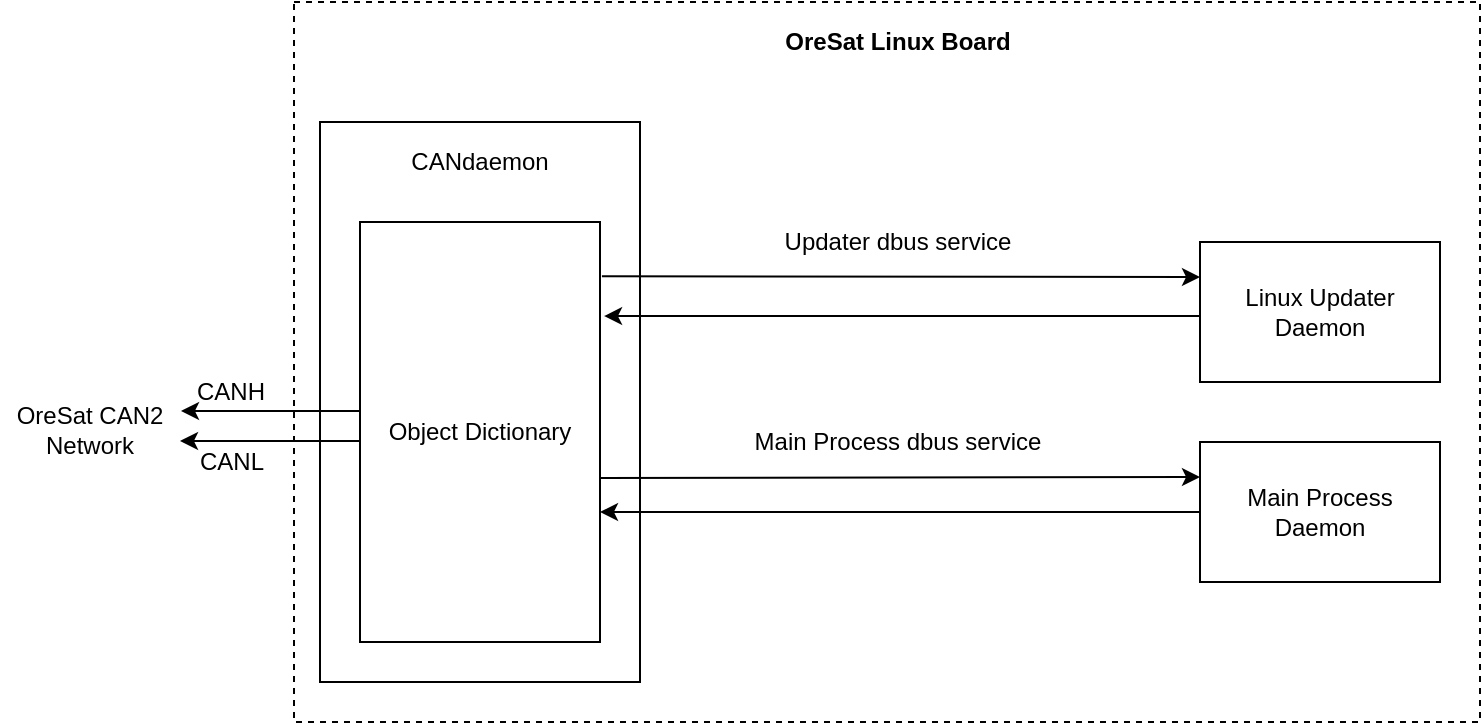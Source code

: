 <mxfile version="12.1.7" type="device" pages="1"><diagram id="zrWGUGNh6H3lSOw0vNkx" name="Page-1"><mxGraphModel dx="1404" dy="823" grid="1" gridSize="10" guides="1" tooltips="1" connect="1" arrows="1" fold="1" page="1" pageScale="1" pageWidth="850" pageHeight="1100" math="0" shadow="0"><root><mxCell id="0"/><mxCell id="1" parent="0"/><mxCell id="gxwe76bOYnUD6GTZNtVA-42" value="" style="rounded=0;whiteSpace=wrap;html=1;dashed=1;" vertex="1" parent="1"><mxGeometry x="227" y="200" width="593" height="360" as="geometry"/></mxCell><mxCell id="gxwe76bOYnUD6GTZNtVA-1" value="" style="rounded=0;whiteSpace=wrap;html=1;" vertex="1" parent="1"><mxGeometry x="240" y="260" width="160" height="280" as="geometry"/></mxCell><mxCell id="gxwe76bOYnUD6GTZNtVA-2" value="Object Dictionary" style="rounded=0;whiteSpace=wrap;html=1;" vertex="1" parent="1"><mxGeometry x="260" y="310" width="120" height="210" as="geometry"/></mxCell><mxCell id="gxwe76bOYnUD6GTZNtVA-22" value="" style="edgeStyle=orthogonalEdgeStyle;rounded=0;orthogonalLoop=1;jettySize=auto;html=1;entryX=1.017;entryY=0.224;entryDx=0;entryDy=0;entryPerimeter=0;" edge="1" parent="1" source="gxwe76bOYnUD6GTZNtVA-3" target="gxwe76bOYnUD6GTZNtVA-2"><mxGeometry relative="1" as="geometry"><mxPoint x="600" y="360" as="targetPoint"/><Array as="points"><mxPoint x="610" y="357"/><mxPoint x="610" y="357"/></Array></mxGeometry></mxCell><mxCell id="gxwe76bOYnUD6GTZNtVA-3" value="Linux Updater Daemon" style="rounded=0;whiteSpace=wrap;html=1;" vertex="1" parent="1"><mxGeometry x="680" y="320" width="120" height="70" as="geometry"/></mxCell><mxCell id="gxwe76bOYnUD6GTZNtVA-4" value="Main Process&lt;br&gt;Daemon" style="rounded=0;whiteSpace=wrap;html=1;" vertex="1" parent="1"><mxGeometry x="680" y="420" width="120" height="70" as="geometry"/></mxCell><mxCell id="gxwe76bOYnUD6GTZNtVA-17" value="Main Process dbus service" style="text;html=1;strokeColor=none;fillColor=none;align=center;verticalAlign=middle;whiteSpace=wrap;rounded=0;" vertex="1" parent="1"><mxGeometry x="414" y="420" width="230" as="geometry"/></mxCell><mxCell id="gxwe76bOYnUD6GTZNtVA-18" value="Updater dbus service" style="text;html=1;strokeColor=none;fillColor=none;align=center;verticalAlign=middle;whiteSpace=wrap;rounded=0;" vertex="1" parent="1"><mxGeometry x="414" y="315" width="230" height="10" as="geometry"/></mxCell><mxCell id="gxwe76bOYnUD6GTZNtVA-29" value="CANH" style="text;html=1;strokeColor=none;fillColor=none;align=center;verticalAlign=middle;whiteSpace=wrap;rounded=0;" vertex="1" parent="1"><mxGeometry x="180" y="385" width="31" height="20" as="geometry"/></mxCell><mxCell id="gxwe76bOYnUD6GTZNtVA-30" value="CANL" style="text;html=1;strokeColor=none;fillColor=none;align=center;verticalAlign=middle;whiteSpace=wrap;rounded=0;" vertex="1" parent="1"><mxGeometry x="175.5" y="420" width="40" height="20" as="geometry"/></mxCell><mxCell id="gxwe76bOYnUD6GTZNtVA-31" value="CANdaemon" style="text;html=1;strokeColor=none;fillColor=none;align=center;verticalAlign=middle;whiteSpace=wrap;rounded=0;" vertex="1" parent="1"><mxGeometry x="300" y="270" width="40" height="20" as="geometry"/></mxCell><mxCell id="gxwe76bOYnUD6GTZNtVA-38" value="" style="endArrow=classic;html=1;exitX=1.008;exitY=0.129;exitDx=0;exitDy=0;exitPerimeter=0;entryX=0;entryY=0.25;entryDx=0;entryDy=0;" edge="1" parent="1" source="gxwe76bOYnUD6GTZNtVA-2" target="gxwe76bOYnUD6GTZNtVA-3"><mxGeometry width="50" height="50" relative="1" as="geometry"><mxPoint x="170" y="610" as="sourcePoint"/><mxPoint x="670" y="340" as="targetPoint"/></mxGeometry></mxCell><mxCell id="gxwe76bOYnUD6GTZNtVA-40" value="" style="endArrow=classic;html=1;exitX=0;exitY=0.5;exitDx=0;exitDy=0;" edge="1" parent="1" source="gxwe76bOYnUD6GTZNtVA-4"><mxGeometry width="50" height="50" relative="1" as="geometry"><mxPoint x="170" y="610" as="sourcePoint"/><mxPoint x="380" y="455" as="targetPoint"/></mxGeometry></mxCell><mxCell id="gxwe76bOYnUD6GTZNtVA-41" value="OreSat CAN2 Network" style="text;html=1;strokeColor=none;fillColor=none;align=center;verticalAlign=middle;whiteSpace=wrap;rounded=0;" vertex="1" parent="1"><mxGeometry x="80" y="390" width="90" height="48" as="geometry"/></mxCell><mxCell id="gxwe76bOYnUD6GTZNtVA-43" value="&lt;b&gt;OreSat Linux Board&lt;/b&gt;" style="text;html=1;strokeColor=none;fillColor=none;align=center;verticalAlign=middle;whiteSpace=wrap;rounded=0;dashed=1;" vertex="1" parent="1"><mxGeometry x="451" y="210" width="156" height="20" as="geometry"/></mxCell><mxCell id="gxwe76bOYnUD6GTZNtVA-48" value="" style="endArrow=classic;html=1;" edge="1" parent="1"><mxGeometry width="50" height="50" relative="1" as="geometry"><mxPoint x="260.5" y="404.5" as="sourcePoint"/><mxPoint x="170.5" y="404.5" as="targetPoint"/></mxGeometry></mxCell><mxCell id="gxwe76bOYnUD6GTZNtVA-49" value="" style="endArrow=classic;html=1;" edge="1" parent="1"><mxGeometry width="50" height="50" relative="1" as="geometry"><mxPoint x="260" y="419.5" as="sourcePoint"/><mxPoint x="170" y="419.5" as="targetPoint"/></mxGeometry></mxCell><mxCell id="gxwe76bOYnUD6GTZNtVA-50" value="" style="endArrow=classic;html=1;entryX=0;entryY=0.25;entryDx=0;entryDy=0;" edge="1" parent="1" target="gxwe76bOYnUD6GTZNtVA-4"><mxGeometry width="50" height="50" relative="1" as="geometry"><mxPoint x="380" y="438" as="sourcePoint"/><mxPoint x="130" y="630" as="targetPoint"/></mxGeometry></mxCell></root></mxGraphModel></diagram></mxfile>
